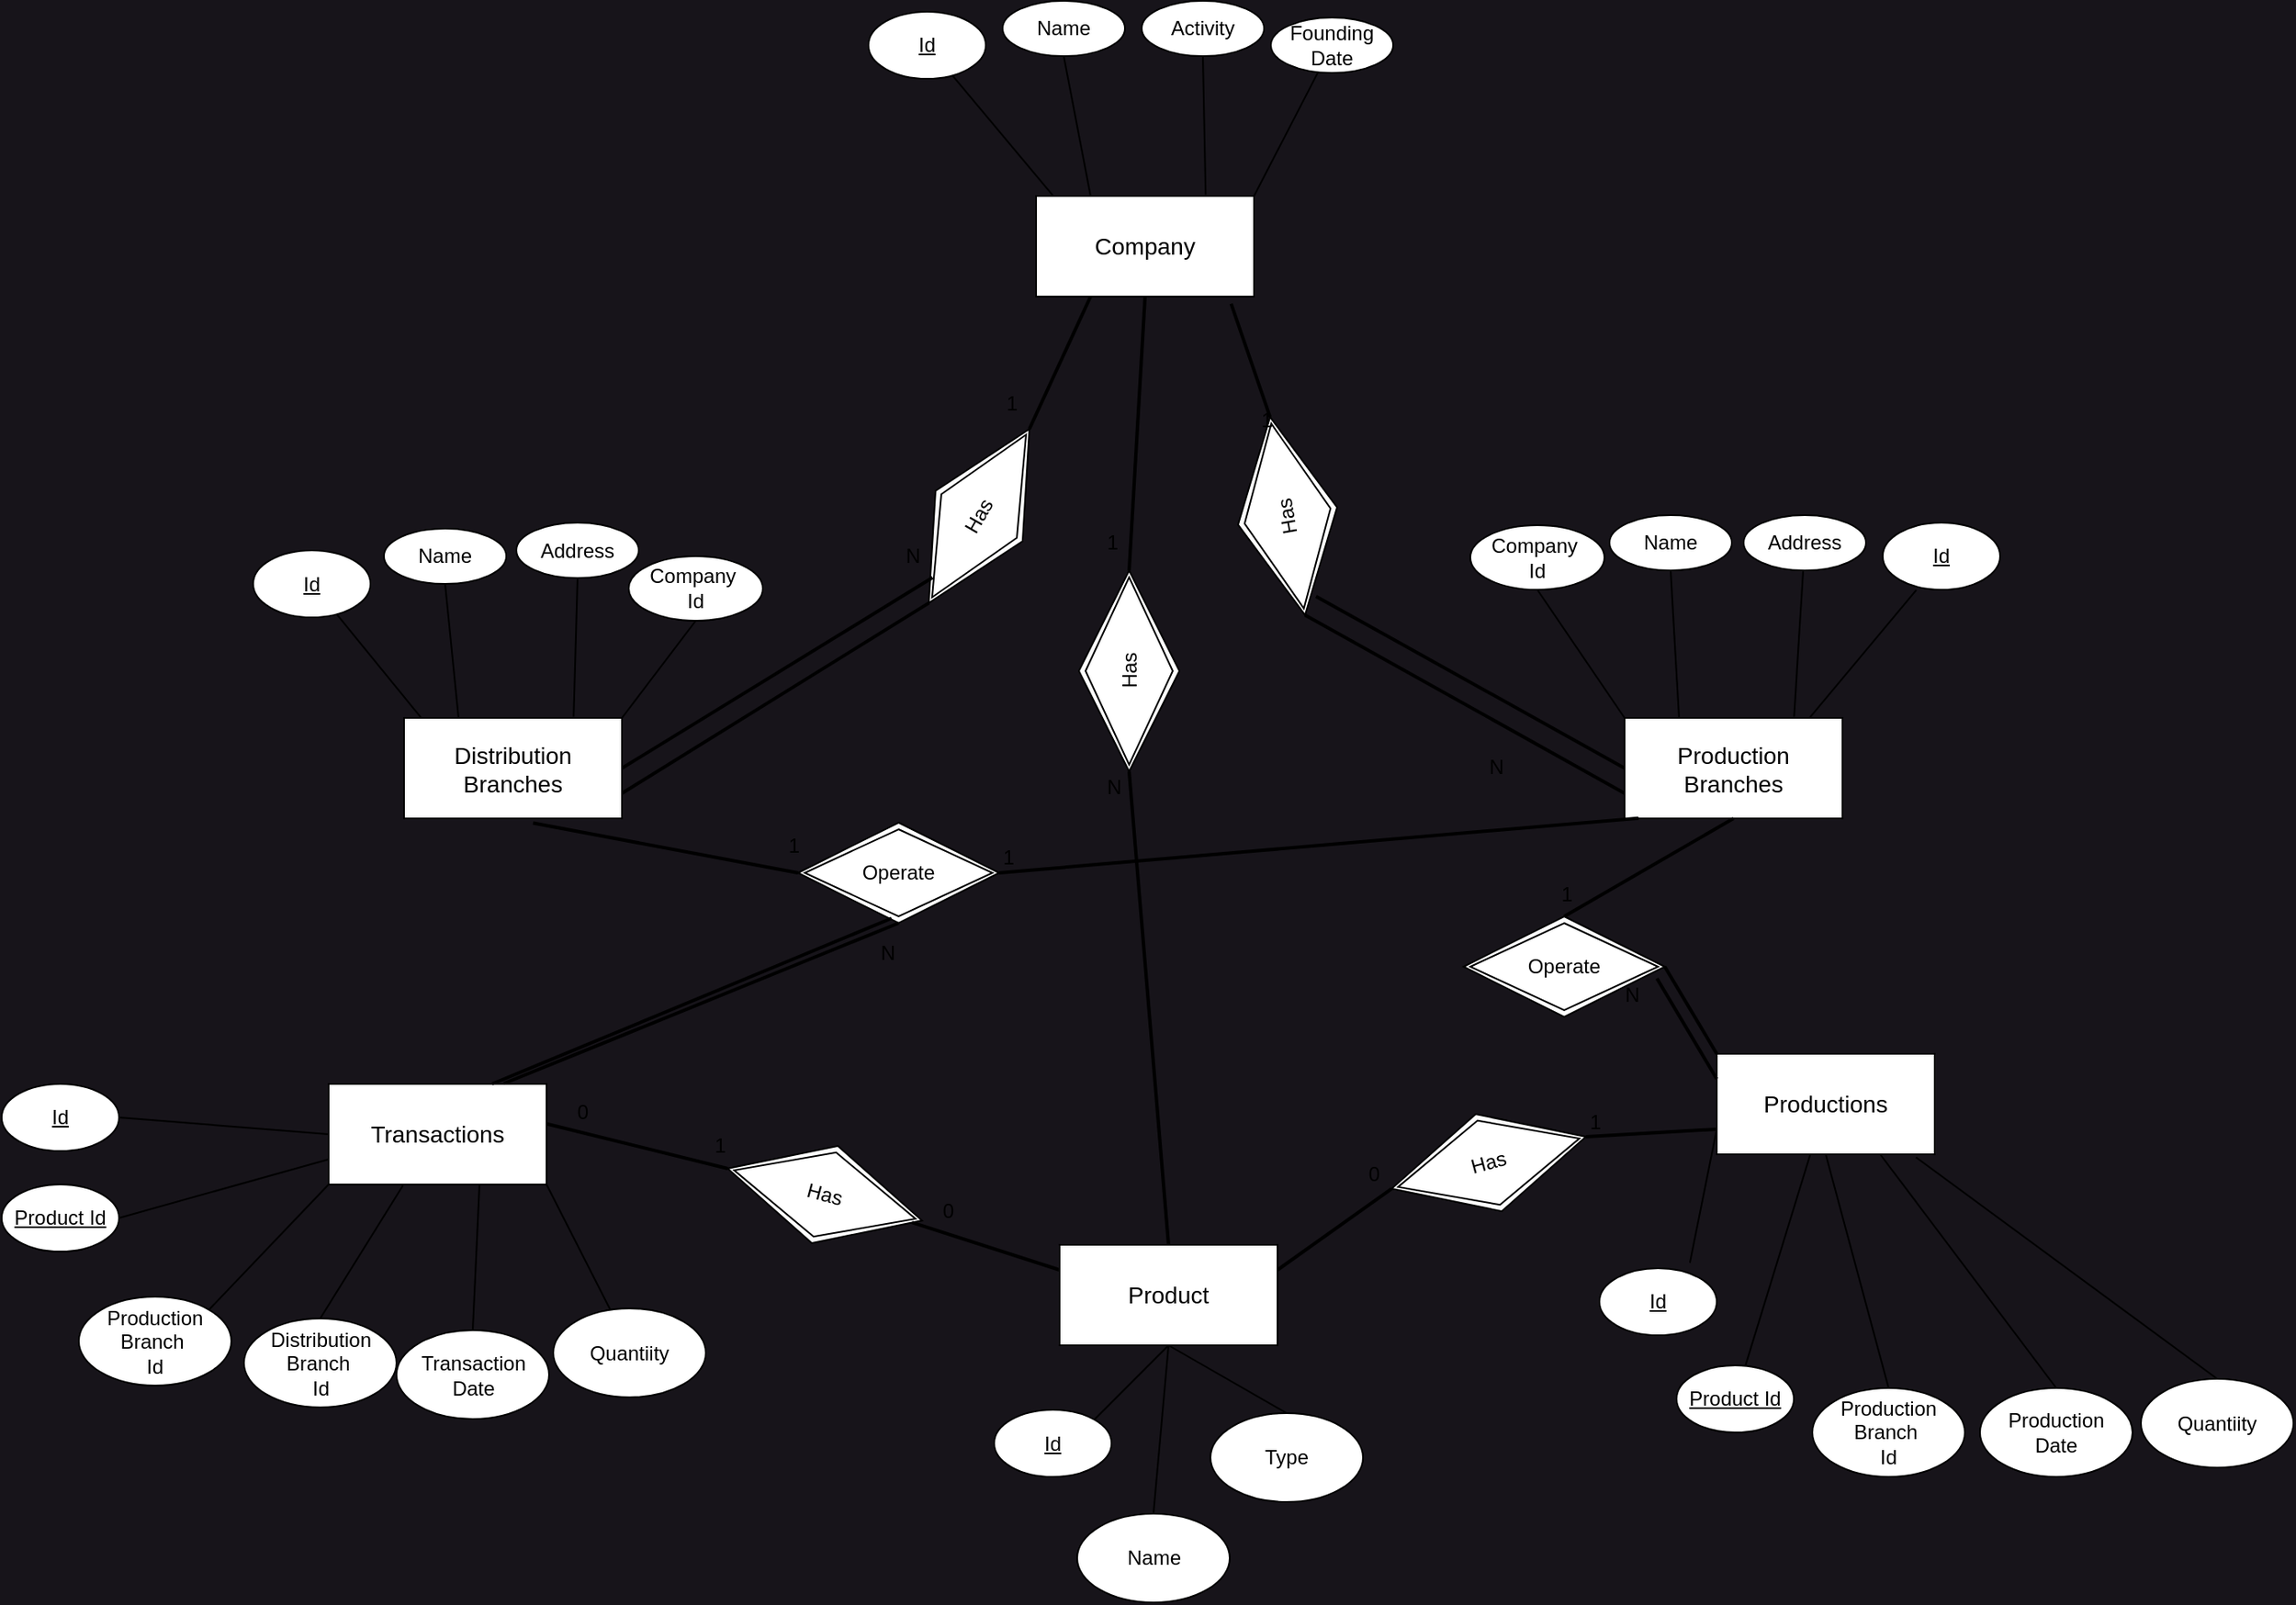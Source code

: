 <mxfile version="22.0.8" type="device">
  <diagram name="Page-1" id="R_n3ntmmA2Xk6lnbGDkk">
    <mxGraphModel dx="2295" dy="1164" grid="0" gridSize="10" guides="1" tooltips="1" connect="1" arrows="1" fold="1" page="0" pageScale="1" pageWidth="850" pageHeight="1100" background="#17141a" math="0" shadow="0">
      <root>
        <mxCell id="0" />
        <mxCell id="1" parent="0" />
        <mxCell id="VHmfQ2xXBK9ZEP8sxJjX-1" value="Company" style="rounded=0;whiteSpace=wrap;html=1;fontSize=14;" parent="1" vertex="1">
          <mxGeometry x="360" y="160" width="130" height="60" as="geometry" />
        </mxCell>
        <mxCell id="VHmfQ2xXBK9ZEP8sxJjX-6" value="" style="endArrow=none;html=1;entryX=0.5;entryY=1;entryDx=0;entryDy=0;exitX=0.25;exitY=0;exitDx=0;exitDy=0;" parent="1" source="VHmfQ2xXBK9ZEP8sxJjX-1" target="VHmfQ2xXBK9ZEP8sxJjX-154" edge="1">
          <mxGeometry width="50" height="50" relative="1" as="geometry">
            <mxPoint x="410" y="130" as="sourcePoint" />
            <mxPoint x="390" y="90" as="targetPoint" />
          </mxGeometry>
        </mxCell>
        <mxCell id="VHmfQ2xXBK9ZEP8sxJjX-7" value="" style="endArrow=none;html=1;entryX=0.5;entryY=1;entryDx=0;entryDy=0;exitX=0.778;exitY=-0.012;exitDx=0;exitDy=0;exitPerimeter=0;" parent="1" source="VHmfQ2xXBK9ZEP8sxJjX-1" target="VHmfQ2xXBK9ZEP8sxJjX-155" edge="1">
          <mxGeometry width="50" height="50" relative="1" as="geometry">
            <mxPoint x="430" y="120" as="sourcePoint" />
            <mxPoint x="460" y="90" as="targetPoint" />
          </mxGeometry>
        </mxCell>
        <mxCell id="VHmfQ2xXBK9ZEP8sxJjX-8" value="" style="endArrow=none;html=1;exitX=1;exitY=0;exitDx=0;exitDy=0;" parent="1" source="VHmfQ2xXBK9ZEP8sxJjX-1" target="VHmfQ2xXBK9ZEP8sxJjX-158" edge="1">
          <mxGeometry width="50" height="50" relative="1" as="geometry">
            <mxPoint x="445" y="140" as="sourcePoint" />
            <mxPoint x="519.98" y="101.62" as="targetPoint" />
          </mxGeometry>
        </mxCell>
        <mxCell id="VHmfQ2xXBK9ZEP8sxJjX-9" value="" style="endArrow=none;html=1;exitX=0.077;exitY=-0.006;exitDx=0;exitDy=0;exitPerimeter=0;" parent="1" source="VHmfQ2xXBK9ZEP8sxJjX-1" target="VHmfQ2xXBK9ZEP8sxJjX-95" edge="1">
          <mxGeometry width="50" height="50" relative="1" as="geometry">
            <mxPoint x="379" y="156" as="sourcePoint" />
            <mxPoint x="310" y="100" as="targetPoint" />
          </mxGeometry>
        </mxCell>
        <mxCell id="VHmfQ2xXBK9ZEP8sxJjX-12" value="Distribution Branches" style="rounded=0;whiteSpace=wrap;html=1;fontSize=14;" parent="1" vertex="1">
          <mxGeometry x="-17" y="471.5" width="130" height="60" as="geometry" />
        </mxCell>
        <mxCell id="VHmfQ2xXBK9ZEP8sxJjX-16" value="" style="endArrow=none;html=1;entryX=0.5;entryY=1;entryDx=0;entryDy=0;exitX=0.25;exitY=0;exitDx=0;exitDy=0;" parent="1" source="VHmfQ2xXBK9ZEP8sxJjX-12" target="VHmfQ2xXBK9ZEP8sxJjX-131" edge="1">
          <mxGeometry width="50" height="50" relative="1" as="geometry">
            <mxPoint x="33" y="451.5" as="sourcePoint" />
            <mxPoint x="13" y="411.5" as="targetPoint" />
          </mxGeometry>
        </mxCell>
        <mxCell id="VHmfQ2xXBK9ZEP8sxJjX-17" value="" style="endArrow=none;html=1;entryX=0.5;entryY=1;entryDx=0;entryDy=0;exitX=0.778;exitY=-0.012;exitDx=0;exitDy=0;exitPerimeter=0;" parent="1" source="VHmfQ2xXBK9ZEP8sxJjX-12" target="VHmfQ2xXBK9ZEP8sxJjX-135" edge="1">
          <mxGeometry width="50" height="50" relative="1" as="geometry">
            <mxPoint x="53" y="441.5" as="sourcePoint" />
            <mxPoint x="83" y="411.5" as="targetPoint" />
          </mxGeometry>
        </mxCell>
        <mxCell id="VHmfQ2xXBK9ZEP8sxJjX-18" value="" style="endArrow=none;html=1;entryX=0.5;entryY=1;entryDx=0;entryDy=0;exitX=1;exitY=0;exitDx=0;exitDy=0;" parent="1" source="VHmfQ2xXBK9ZEP8sxJjX-12" target="VHmfQ2xXBK9ZEP8sxJjX-137" edge="1">
          <mxGeometry width="50" height="50" relative="1" as="geometry">
            <mxPoint x="68" y="461.5" as="sourcePoint" />
            <mxPoint x="142.98" y="423.12" as="targetPoint" />
          </mxGeometry>
        </mxCell>
        <mxCell id="VHmfQ2xXBK9ZEP8sxJjX-19" value="" style="endArrow=none;html=1;exitX=0.077;exitY=-0.006;exitDx=0;exitDy=0;exitPerimeter=0;" parent="1" source="VHmfQ2xXBK9ZEP8sxJjX-12" target="VHmfQ2xXBK9ZEP8sxJjX-94" edge="1">
          <mxGeometry width="50" height="50" relative="1" as="geometry">
            <mxPoint x="2" y="477.5" as="sourcePoint" />
            <mxPoint x="-67" y="421.5" as="targetPoint" />
          </mxGeometry>
        </mxCell>
        <mxCell id="VHmfQ2xXBK9ZEP8sxJjX-22" value="Production Branches" style="rounded=0;whiteSpace=wrap;html=1;fontSize=14;" parent="1" vertex="1">
          <mxGeometry x="711" y="471.5" width="130" height="60" as="geometry" />
        </mxCell>
        <mxCell id="VHmfQ2xXBK9ZEP8sxJjX-26" value="" style="endArrow=none;html=1;entryX=0.5;entryY=1;entryDx=0;entryDy=0;exitX=0.25;exitY=0;exitDx=0;exitDy=0;" parent="1" source="VHmfQ2xXBK9ZEP8sxJjX-22" target="VHmfQ2xXBK9ZEP8sxJjX-139" edge="1">
          <mxGeometry width="50" height="50" relative="1" as="geometry">
            <mxPoint x="761" y="441.5" as="sourcePoint" />
            <mxPoint x="741" y="401.5" as="targetPoint" />
          </mxGeometry>
        </mxCell>
        <mxCell id="VHmfQ2xXBK9ZEP8sxJjX-27" value="" style="endArrow=none;html=1;exitX=0.778;exitY=-0.012;exitDx=0;exitDy=0;exitPerimeter=0;" parent="1" source="VHmfQ2xXBK9ZEP8sxJjX-22" target="VHmfQ2xXBK9ZEP8sxJjX-140" edge="1">
          <mxGeometry width="50" height="50" relative="1" as="geometry">
            <mxPoint x="781" y="431.5" as="sourcePoint" />
            <mxPoint x="811" y="401.5" as="targetPoint" />
          </mxGeometry>
        </mxCell>
        <mxCell id="VHmfQ2xXBK9ZEP8sxJjX-28" value="" style="endArrow=none;html=1;exitX=0;exitY=0;exitDx=0;exitDy=0;entryX=0.5;entryY=1;entryDx=0;entryDy=0;" parent="1" source="VHmfQ2xXBK9ZEP8sxJjX-22" target="VHmfQ2xXBK9ZEP8sxJjX-141" edge="1">
          <mxGeometry width="50" height="50" relative="1" as="geometry">
            <mxPoint x="841" y="301.5" as="sourcePoint" />
            <mxPoint x="651" y="411.5" as="targetPoint" />
          </mxGeometry>
        </mxCell>
        <mxCell id="VHmfQ2xXBK9ZEP8sxJjX-29" value="" style="endArrow=none;html=1;exitX=0.85;exitY=-0.004;exitDx=0;exitDy=0;exitPerimeter=0;entryX=0.286;entryY=1.006;entryDx=0;entryDy=0;entryPerimeter=0;" parent="1" source="VHmfQ2xXBK9ZEP8sxJjX-22" target="VHmfQ2xXBK9ZEP8sxJjX-138" edge="1">
          <mxGeometry width="50" height="50" relative="1" as="geometry">
            <mxPoint x="631" y="441.5" as="sourcePoint" />
            <mxPoint x="896" y="391.5" as="targetPoint" />
          </mxGeometry>
        </mxCell>
        <mxCell id="VHmfQ2xXBK9ZEP8sxJjX-32" value="Productions" style="rounded=0;whiteSpace=wrap;html=1;fontSize=14;" parent="1" vertex="1">
          <mxGeometry x="766" y="672" width="130" height="60" as="geometry" />
        </mxCell>
        <mxCell id="VHmfQ2xXBK9ZEP8sxJjX-36" value="" style="endArrow=none;html=1;entryX=0.5;entryY=0;entryDx=0;entryDy=0;exitX=0.5;exitY=1;exitDx=0;exitDy=0;" parent="1" source="VHmfQ2xXBK9ZEP8sxJjX-32" target="VHmfQ2xXBK9ZEP8sxJjX-149" edge="1">
          <mxGeometry width="50" height="50" relative="1" as="geometry">
            <mxPoint x="776" y="712" as="sourcePoint" />
            <mxPoint x="767" y="837.76" as="targetPoint" />
          </mxGeometry>
        </mxCell>
        <mxCell id="VHmfQ2xXBK9ZEP8sxJjX-37" value="" style="endArrow=none;html=1;exitX=0.75;exitY=1;exitDx=0;exitDy=0;entryX=0.5;entryY=0;entryDx=0;entryDy=0;" parent="1" source="VHmfQ2xXBK9ZEP8sxJjX-32" edge="1" target="VHmfQ2xXBK9ZEP8sxJjX-151">
          <mxGeometry width="50" height="50" relative="1" as="geometry">
            <mxPoint x="826" y="742" as="sourcePoint" />
            <mxPoint x="841" y="860" as="targetPoint" />
          </mxGeometry>
        </mxCell>
        <mxCell id="VHmfQ2xXBK9ZEP8sxJjX-38" value="" style="endArrow=none;html=1;entryX=0.5;entryY=0;entryDx=0;entryDy=0;exitX=0.914;exitY=1.03;exitDx=0;exitDy=0;exitPerimeter=0;" parent="1" source="VHmfQ2xXBK9ZEP8sxJjX-32" target="VHmfQ2xXBK9ZEP8sxJjX-152" edge="1">
          <mxGeometry width="50" height="50" relative="1" as="geometry">
            <mxPoint x="811" y="722" as="sourcePoint" />
            <mxPoint x="916.251" y="822.251" as="targetPoint" />
          </mxGeometry>
        </mxCell>
        <mxCell id="VHmfQ2xXBK9ZEP8sxJjX-39" value="" style="endArrow=none;html=1;entryX=0.771;entryY=-0.081;entryDx=0;entryDy=0;exitX=0;exitY=0.75;exitDx=0;exitDy=0;entryPerimeter=0;" parent="1" source="VHmfQ2xXBK9ZEP8sxJjX-32" target="VHmfQ2xXBK9ZEP8sxJjX-91" edge="1">
          <mxGeometry width="50" height="50" relative="1" as="geometry">
            <mxPoint x="745" y="738" as="sourcePoint" />
            <mxPoint x="641" y="902.0" as="targetPoint" />
          </mxGeometry>
        </mxCell>
        <mxCell id="VHmfQ2xXBK9ZEP8sxJjX-54" value="Transactions" style="rounded=0;whiteSpace=wrap;html=1;fontSize=14;" parent="1" vertex="1">
          <mxGeometry x="-62" y="690" width="130" height="60" as="geometry" />
        </mxCell>
        <mxCell id="VHmfQ2xXBK9ZEP8sxJjX-58" value="" style="endArrow=none;html=1;exitX=0;exitY=1;exitDx=0;exitDy=0;entryX=1;entryY=0;entryDx=0;entryDy=0;" parent="1" source="VHmfQ2xXBK9ZEP8sxJjX-54" target="VHmfQ2xXBK9ZEP8sxJjX-143" edge="1">
          <mxGeometry width="50" height="50" relative="1" as="geometry">
            <mxPoint x="-12" y="660" as="sourcePoint" />
            <mxPoint x="-133.716" y="821.716" as="targetPoint" />
          </mxGeometry>
        </mxCell>
        <mxCell id="VHmfQ2xXBK9ZEP8sxJjX-59" value="" style="endArrow=none;html=1;entryX=0.5;entryY=0;entryDx=0;entryDy=0;" parent="1" target="VHmfQ2xXBK9ZEP8sxJjX-146" edge="1">
          <mxGeometry width="50" height="50" relative="1" as="geometry">
            <mxPoint x="28" y="750" as="sourcePoint" />
            <mxPoint x="28" y="810.0" as="targetPoint" />
          </mxGeometry>
        </mxCell>
        <mxCell id="VHmfQ2xXBK9ZEP8sxJjX-60" value="" style="endArrow=none;html=1;entryX=0.385;entryY=0.052;entryDx=0;entryDy=0;exitX=1;exitY=1;exitDx=0;exitDy=0;entryPerimeter=0;" parent="1" source="VHmfQ2xXBK9ZEP8sxJjX-54" target="VHmfQ2xXBK9ZEP8sxJjX-148" edge="1">
          <mxGeometry width="50" height="50" relative="1" as="geometry">
            <mxPoint x="23" y="670" as="sourcePoint" />
            <mxPoint x="99.98" y="820.77" as="targetPoint" />
          </mxGeometry>
        </mxCell>
        <mxCell id="VHmfQ2xXBK9ZEP8sxJjX-61" value="" style="endArrow=none;html=1;entryX=1;entryY=0.5;entryDx=0;entryDy=0;exitX=0;exitY=0.5;exitDx=0;exitDy=0;" parent="1" source="VHmfQ2xXBK9ZEP8sxJjX-54" target="VHmfQ2xXBK9ZEP8sxJjX-89" edge="1">
          <mxGeometry width="50" height="50" relative="1" as="geometry">
            <mxPoint x="-72" y="720" as="sourcePoint" />
            <mxPoint x="-142" y="740.0" as="targetPoint" />
          </mxGeometry>
        </mxCell>
        <mxCell id="VHmfQ2xXBK9ZEP8sxJjX-65" value="" style="endArrow=none;html=1;entryX=0.5;entryY=0;entryDx=0;entryDy=0;exitX=0.341;exitY=1.01;exitDx=0;exitDy=0;exitPerimeter=0;" parent="1" source="VHmfQ2xXBK9ZEP8sxJjX-54" target="VHmfQ2xXBK9ZEP8sxJjX-145" edge="1">
          <mxGeometry width="50" height="50" relative="1" as="geometry">
            <mxPoint x="-2" y="750" as="sourcePoint" />
            <mxPoint x="-52" y="813.76" as="targetPoint" />
          </mxGeometry>
        </mxCell>
        <mxCell id="VHmfQ2xXBK9ZEP8sxJjX-75" value="" style="endArrow=none;html=1;exitX=0;exitY=0;exitDx=0;exitDy=0;strokeWidth=2;entryX=1;entryY=0.5;entryDx=0;entryDy=0;" parent="1" target="VHmfQ2xXBK9ZEP8sxJjX-86" edge="1" source="VHmfQ2xXBK9ZEP8sxJjX-32">
          <mxGeometry width="50" height="50" relative="1" as="geometry">
            <mxPoint x="680" y="720" as="sourcePoint" />
            <mxPoint x="680" y="650" as="targetPoint" />
          </mxGeometry>
        </mxCell>
        <mxCell id="VHmfQ2xXBK9ZEP8sxJjX-76" value="" style="endArrow=none;html=1;entryX=0.5;entryY=1;entryDx=0;entryDy=0;exitX=0.5;exitY=0;exitDx=0;exitDy=0;strokeWidth=2;" parent="1" source="VHmfQ2xXBK9ZEP8sxJjX-86" target="VHmfQ2xXBK9ZEP8sxJjX-22" edge="1">
          <mxGeometry width="50" height="50" relative="1" as="geometry">
            <mxPoint x="675" y="580.0" as="sourcePoint" />
            <mxPoint x="330" y="629.41" as="targetPoint" />
          </mxGeometry>
        </mxCell>
        <mxCell id="VHmfQ2xXBK9ZEP8sxJjX-86" value="Operate" style="shape=rhombus;double=1;perimeter=rhombusPerimeter;whiteSpace=wrap;html=1;align=center;" parent="1" vertex="1">
          <mxGeometry x="615" y="590" width="120" height="60" as="geometry" />
        </mxCell>
        <mxCell id="VHmfQ2xXBK9ZEP8sxJjX-87" value="Operate" style="shape=rhombus;double=1;perimeter=rhombusPerimeter;whiteSpace=wrap;html=1;align=center;" parent="1" vertex="1">
          <mxGeometry x="218" y="534" width="120" height="60" as="geometry" />
        </mxCell>
        <mxCell id="VHmfQ2xXBK9ZEP8sxJjX-89" value="Id" style="ellipse;whiteSpace=wrap;html=1;align=center;fontStyle=4;" parent="1" vertex="1">
          <mxGeometry x="-257" y="690" width="70" height="40" as="geometry" />
        </mxCell>
        <mxCell id="VHmfQ2xXBK9ZEP8sxJjX-91" value="Id" style="ellipse;whiteSpace=wrap;html=1;align=center;fontStyle=4;" parent="1" vertex="1">
          <mxGeometry x="696" y="800" width="70" height="40" as="geometry" />
        </mxCell>
        <mxCell id="VHmfQ2xXBK9ZEP8sxJjX-94" value="Id" style="ellipse;whiteSpace=wrap;html=1;align=center;fontStyle=4;" parent="1" vertex="1">
          <mxGeometry x="-107" y="371.5" width="70" height="40" as="geometry" />
        </mxCell>
        <mxCell id="VHmfQ2xXBK9ZEP8sxJjX-95" value="Id" style="ellipse;whiteSpace=wrap;html=1;align=center;fontStyle=4;" parent="1" vertex="1">
          <mxGeometry x="260" y="50" width="70" height="40" as="geometry" />
        </mxCell>
        <mxCell id="VHmfQ2xXBK9ZEP8sxJjX-104" value="" style="endArrow=none;html=1;rounded=0;exitX=0.804;exitY=-0.004;exitDx=0;exitDy=0;exitPerimeter=0;entryX=0.5;entryY=1;entryDx=0;entryDy=0;strokeWidth=2;" parent="1" source="VHmfQ2xXBK9ZEP8sxJjX-54" target="VHmfQ2xXBK9ZEP8sxJjX-87" edge="1">
          <mxGeometry relative="1" as="geometry">
            <mxPoint x="340" y="670" as="sourcePoint" />
            <mxPoint x="500" y="670" as="targetPoint" />
          </mxGeometry>
        </mxCell>
        <mxCell id="VHmfQ2xXBK9ZEP8sxJjX-105" value="N" style="resizable=0;html=1;whiteSpace=wrap;align=right;verticalAlign=bottom;" parent="VHmfQ2xXBK9ZEP8sxJjX-104" connectable="0" vertex="1">
          <mxGeometry x="1" relative="1" as="geometry">
            <mxPoint y="26" as="offset" />
          </mxGeometry>
        </mxCell>
        <mxCell id="VHmfQ2xXBK9ZEP8sxJjX-107" value="" style="endArrow=none;html=1;rounded=0;exitX=1;exitY=0.5;exitDx=0;exitDy=0;entryX=0.25;entryY=1;entryDx=0;entryDy=0;strokeWidth=2;" parent="1" source="VHmfQ2xXBK9ZEP8sxJjX-120" target="VHmfQ2xXBK9ZEP8sxJjX-1" edge="1">
          <mxGeometry relative="1" as="geometry">
            <mxPoint x="360.0" y="288.98" as="sourcePoint" />
            <mxPoint x="436.93" y="370.0" as="targetPoint" />
          </mxGeometry>
        </mxCell>
        <mxCell id="VHmfQ2xXBK9ZEP8sxJjX-108" value="1" style="resizable=0;html=1;whiteSpace=wrap;align=right;verticalAlign=bottom;" parent="VHmfQ2xXBK9ZEP8sxJjX-107" connectable="0" vertex="1">
          <mxGeometry x="1" relative="1" as="geometry">
            <mxPoint x="-42" y="72" as="offset" />
          </mxGeometry>
        </mxCell>
        <mxCell id="VHmfQ2xXBK9ZEP8sxJjX-109" value="" style="endArrow=none;html=1;rounded=0;exitX=0.064;exitY=0.997;exitDx=0;exitDy=0;exitPerimeter=0;entryX=1;entryY=0.5;entryDx=0;entryDy=0;strokeWidth=2;" parent="1" source="VHmfQ2xXBK9ZEP8sxJjX-22" target="VHmfQ2xXBK9ZEP8sxJjX-87" edge="1">
          <mxGeometry relative="1" as="geometry">
            <mxPoint x="203" y="549" as="sourcePoint" />
            <mxPoint x="280" y="630" as="targetPoint" />
          </mxGeometry>
        </mxCell>
        <mxCell id="VHmfQ2xXBK9ZEP8sxJjX-110" value="1" style="resizable=0;html=1;whiteSpace=wrap;align=right;verticalAlign=bottom;" parent="VHmfQ2xXBK9ZEP8sxJjX-109" connectable="0" vertex="1">
          <mxGeometry x="1" relative="1" as="geometry">
            <mxPoint x="10" as="offset" />
          </mxGeometry>
        </mxCell>
        <mxCell id="VHmfQ2xXBK9ZEP8sxJjX-115" value="" style="endArrow=none;html=1;rounded=0;exitX=0.75;exitY=0;exitDx=0;exitDy=0;entryX=0.465;entryY=0.952;entryDx=0;entryDy=0;strokeWidth=2;entryPerimeter=0;" parent="1" source="VHmfQ2xXBK9ZEP8sxJjX-54" target="VHmfQ2xXBK9ZEP8sxJjX-87" edge="1">
          <mxGeometry relative="1" as="geometry">
            <mxPoint x="298" y="726" as="sourcePoint" />
            <mxPoint x="340" y="660" as="targetPoint" />
          </mxGeometry>
        </mxCell>
        <mxCell id="VHmfQ2xXBK9ZEP8sxJjX-117" value="" style="endArrow=none;html=1;rounded=0;exitX=0;exitY=0.25;exitDx=0;exitDy=0;entryX=0.961;entryY=0.617;entryDx=0;entryDy=0;strokeWidth=2;entryPerimeter=0;" parent="1" edge="1" target="VHmfQ2xXBK9ZEP8sxJjX-86" source="VHmfQ2xXBK9ZEP8sxJjX-32">
          <mxGeometry relative="1" as="geometry">
            <mxPoint x="674.23" y="718.68" as="sourcePoint" />
            <mxPoint x="675.49" y="644.0" as="targetPoint" />
          </mxGeometry>
        </mxCell>
        <mxCell id="VHmfQ2xXBK9ZEP8sxJjX-118" value="N" style="resizable=0;html=1;whiteSpace=wrap;align=right;verticalAlign=bottom;" parent="VHmfQ2xXBK9ZEP8sxJjX-117" connectable="0" vertex="1">
          <mxGeometry x="1" relative="1" as="geometry">
            <mxPoint x="-9" y="19" as="offset" />
          </mxGeometry>
        </mxCell>
        <mxCell id="VHmfQ2xXBK9ZEP8sxJjX-119" value="1" style="resizable=0;html=1;whiteSpace=wrap;align=right;verticalAlign=bottom;" parent="VHmfQ2xXBK9ZEP8sxJjX-117" connectable="0" vertex="1">
          <mxGeometry x="1" relative="1" as="geometry">
            <mxPoint x="-49" y="-41" as="offset" />
          </mxGeometry>
        </mxCell>
        <mxCell id="VHmfQ2xXBK9ZEP8sxJjX-120" value="Has" style="shape=rhombus;double=1;perimeter=rhombusPerimeter;whiteSpace=wrap;html=1;align=center;rotation=-60;" parent="1" vertex="1">
          <mxGeometry x="266" y="321" width="120" height="60" as="geometry" />
        </mxCell>
        <mxCell id="VHmfQ2xXBK9ZEP8sxJjX-121" value="Has" style="shape=rhombus;double=1;perimeter=rhombusPerimeter;whiteSpace=wrap;html=1;align=center;rotation=-100;" parent="1" vertex="1">
          <mxGeometry x="450" y="321" width="120" height="60" as="geometry" />
        </mxCell>
        <mxCell id="VHmfQ2xXBK9ZEP8sxJjX-122" value="" style="endArrow=none;html=1;rounded=0;exitX=1;exitY=0.5;exitDx=0;exitDy=0;strokeWidth=2;entryX=0.895;entryY=1.072;entryDx=0;entryDy=0;entryPerimeter=0;" parent="1" source="VHmfQ2xXBK9ZEP8sxJjX-121" target="VHmfQ2xXBK9ZEP8sxJjX-1" edge="1">
          <mxGeometry relative="1" as="geometry">
            <mxPoint x="375" y="310" as="sourcePoint" />
            <mxPoint x="403" y="230" as="targetPoint" />
          </mxGeometry>
        </mxCell>
        <mxCell id="VHmfQ2xXBK9ZEP8sxJjX-123" value="1" style="resizable=0;html=1;whiteSpace=wrap;align=right;verticalAlign=bottom;" parent="VHmfQ2xXBK9ZEP8sxJjX-122" connectable="0" vertex="1">
          <mxGeometry x="1" relative="1" as="geometry">
            <mxPoint x="26" y="78" as="offset" />
          </mxGeometry>
        </mxCell>
        <mxCell id="VHmfQ2xXBK9ZEP8sxJjX-124" value="" style="endArrow=none;html=1;rounded=0;exitX=1;exitY=0.75;exitDx=0;exitDy=0;entryX=0;entryY=0.5;entryDx=0;entryDy=0;strokeWidth=2;" parent="1" source="VHmfQ2xXBK9ZEP8sxJjX-12" target="VHmfQ2xXBK9ZEP8sxJjX-120" edge="1">
          <mxGeometry relative="1" as="geometry">
            <mxPoint x="375" y="310" as="sourcePoint" />
            <mxPoint x="403" y="230" as="targetPoint" />
          </mxGeometry>
        </mxCell>
        <mxCell id="VHmfQ2xXBK9ZEP8sxJjX-126" value="" style="endArrow=none;html=1;rounded=0;exitX=0;exitY=0.75;exitDx=0;exitDy=0;strokeWidth=2;entryX=0;entryY=0.5;entryDx=0;entryDy=0;" parent="1" source="VHmfQ2xXBK9ZEP8sxJjX-22" target="VHmfQ2xXBK9ZEP8sxJjX-121" edge="1">
          <mxGeometry relative="1" as="geometry">
            <mxPoint x="340" y="525" as="sourcePoint" />
            <mxPoint x="450" y="430" as="targetPoint" />
          </mxGeometry>
        </mxCell>
        <mxCell id="VHmfQ2xXBK9ZEP8sxJjX-127" value="N" style="resizable=0;html=1;whiteSpace=wrap;align=right;verticalAlign=bottom;" parent="VHmfQ2xXBK9ZEP8sxJjX-126" connectable="0" vertex="1">
          <mxGeometry x="1" relative="1" as="geometry">
            <mxPoint x="120" y="100" as="offset" />
          </mxGeometry>
        </mxCell>
        <mxCell id="VHmfQ2xXBK9ZEP8sxJjX-128" value="" style="endArrow=none;html=1;rounded=0;exitX=1;exitY=0.5;exitDx=0;exitDy=0;strokeWidth=2;entryX=0.119;entryY=0.406;entryDx=0;entryDy=0;entryPerimeter=0;" parent="1" edge="1" target="VHmfQ2xXBK9ZEP8sxJjX-120" source="VHmfQ2xXBK9ZEP8sxJjX-12">
          <mxGeometry relative="1" as="geometry">
            <mxPoint x="240" y="505" as="sourcePoint" />
            <mxPoint x="360" y="410" as="targetPoint" />
          </mxGeometry>
        </mxCell>
        <mxCell id="VHmfQ2xXBK9ZEP8sxJjX-129" value="N" style="resizable=0;html=1;whiteSpace=wrap;align=right;verticalAlign=bottom;" parent="VHmfQ2xXBK9ZEP8sxJjX-128" connectable="0" vertex="1">
          <mxGeometry x="1" relative="1" as="geometry">
            <mxPoint x="-6" y="-4" as="offset" />
          </mxGeometry>
        </mxCell>
        <mxCell id="VHmfQ2xXBK9ZEP8sxJjX-130" value="" style="endArrow=none;html=1;rounded=0;exitX=0;exitY=0.5;exitDx=0;exitDy=0;strokeWidth=2;entryX=0.082;entryY=0.64;entryDx=0;entryDy=0;entryPerimeter=0;" parent="1" source="VHmfQ2xXBK9ZEP8sxJjX-22" target="VHmfQ2xXBK9ZEP8sxJjX-121" edge="1">
          <mxGeometry relative="1" as="geometry">
            <mxPoint x="250" y="535" as="sourcePoint" />
            <mxPoint x="460" y="410" as="targetPoint" />
          </mxGeometry>
        </mxCell>
        <mxCell id="VHmfQ2xXBK9ZEP8sxJjX-131" value="Name" style="ellipse;whiteSpace=wrap;html=1;align=center;" parent="1" vertex="1">
          <mxGeometry x="-29" y="358.5" width="73" height="33" as="geometry" />
        </mxCell>
        <mxCell id="VHmfQ2xXBK9ZEP8sxJjX-133" value="" style="endArrow=none;html=1;rounded=0;exitX=0.592;exitY=1.046;exitDx=0;exitDy=0;exitPerimeter=0;entryX=0;entryY=0.5;entryDx=0;entryDy=0;strokeWidth=2;" parent="1" source="VHmfQ2xXBK9ZEP8sxJjX-12" target="VHmfQ2xXBK9ZEP8sxJjX-87" edge="1">
          <mxGeometry relative="1" as="geometry">
            <mxPoint x="628" y="550" as="sourcePoint" />
            <mxPoint x="400" y="630" as="targetPoint" />
          </mxGeometry>
        </mxCell>
        <mxCell id="VHmfQ2xXBK9ZEP8sxJjX-134" value="1" style="resizable=0;html=1;whiteSpace=wrap;align=right;verticalAlign=bottom;" parent="VHmfQ2xXBK9ZEP8sxJjX-133" connectable="0" vertex="1">
          <mxGeometry x="1" relative="1" as="geometry">
            <mxPoint x="2" y="-8" as="offset" />
          </mxGeometry>
        </mxCell>
        <mxCell id="MFu_wgSmOD_PK2hefFo5-55" value="1" style="resizable=0;html=1;whiteSpace=wrap;align=right;verticalAlign=bottom;" connectable="0" vertex="1" parent="VHmfQ2xXBK9ZEP8sxJjX-133">
          <mxGeometry x="1" relative="1" as="geometry">
            <mxPoint x="-42" y="171" as="offset" />
          </mxGeometry>
        </mxCell>
        <mxCell id="VHmfQ2xXBK9ZEP8sxJjX-135" value="Address" style="ellipse;whiteSpace=wrap;html=1;align=center;" parent="1" vertex="1">
          <mxGeometry x="50" y="355" width="73" height="33" as="geometry" />
        </mxCell>
        <mxCell id="VHmfQ2xXBK9ZEP8sxJjX-137" value="Company&amp;nbsp;&lt;br&gt;Id" style="ellipse;whiteSpace=wrap;html=1;align=center;" parent="1" vertex="1">
          <mxGeometry x="117" y="375" width="80" height="38.5" as="geometry" />
        </mxCell>
        <mxCell id="VHmfQ2xXBK9ZEP8sxJjX-138" value="Id" style="ellipse;whiteSpace=wrap;html=1;align=center;fontStyle=4;" parent="1" vertex="1">
          <mxGeometry x="865" y="355" width="70" height="40" as="geometry" />
        </mxCell>
        <mxCell id="VHmfQ2xXBK9ZEP8sxJjX-139" value="Name" style="ellipse;whiteSpace=wrap;html=1;align=center;" parent="1" vertex="1">
          <mxGeometry x="702" y="350.5" width="73" height="33" as="geometry" />
        </mxCell>
        <mxCell id="VHmfQ2xXBK9ZEP8sxJjX-140" value="Address" style="ellipse;whiteSpace=wrap;html=1;align=center;" parent="1" vertex="1">
          <mxGeometry x="782" y="350.5" width="73" height="33" as="geometry" />
        </mxCell>
        <mxCell id="VHmfQ2xXBK9ZEP8sxJjX-141" value="Company&amp;nbsp;&lt;br&gt;Id" style="ellipse;whiteSpace=wrap;html=1;align=center;" parent="1" vertex="1">
          <mxGeometry x="619" y="356.5" width="80" height="38.5" as="geometry" />
        </mxCell>
        <mxCell id="VHmfQ2xXBK9ZEP8sxJjX-143" value="Production&lt;br data-darkreader-inline-border=&quot;&quot; style=&quot;border-color: var(--darkreader-border--border-color); --darkreader-inline-border: var(--darkreader-border--darkreader-border--border-color);&quot;&gt;Branch&amp;nbsp;&lt;br data-darkreader-inline-border=&quot;&quot; style=&quot;border-color: var(--darkreader-border--border-color); --darkreader-inline-border: var(--darkreader-border--darkreader-border--border-color);&quot;&gt;Id" style="ellipse;whiteSpace=wrap;html=1;align=center;" parent="1" vertex="1">
          <mxGeometry x="-211" y="817" width="91" height="53" as="geometry" />
        </mxCell>
        <mxCell id="VHmfQ2xXBK9ZEP8sxJjX-145" value="Distribution&lt;br data-darkreader-inline-border=&quot;&quot; style=&quot;border-color: var(--darkreader-border--border-color); --darkreader-inline-border: var(--darkreader-border--darkreader-border--border-color);&quot;&gt;Branch&amp;nbsp;&lt;br data-darkreader-inline-border=&quot;&quot; style=&quot;border-color: var(--darkreader-border--border-color); --darkreader-inline-border: var(--darkreader-border--darkreader-border--border-color);&quot;&gt;Id" style="ellipse;whiteSpace=wrap;html=1;align=center;" parent="1" vertex="1">
          <mxGeometry x="-112.5" y="830" width="91" height="53" as="geometry" />
        </mxCell>
        <mxCell id="VHmfQ2xXBK9ZEP8sxJjX-146" value="Transaction&lt;br data-darkreader-inline-border=&quot;&quot; style=&quot;border-color: var(--darkreader-border--border-color); --darkreader-inline-border: var(--darkreader-border--darkreader-border--border-color);&quot;&gt;Date" style="ellipse;whiteSpace=wrap;html=1;align=center;" parent="1" vertex="1">
          <mxGeometry x="-21.5" y="837" width="91" height="53" as="geometry" />
        </mxCell>
        <mxCell id="VHmfQ2xXBK9ZEP8sxJjX-148" value="Quantiity" style="ellipse;whiteSpace=wrap;html=1;align=center;" parent="1" vertex="1">
          <mxGeometry x="72" y="824" width="91" height="53" as="geometry" />
        </mxCell>
        <mxCell id="VHmfQ2xXBK9ZEP8sxJjX-149" value="Production&lt;br data-darkreader-inline-border=&quot;&quot; style=&quot;border-color: var(--darkreader-border--border-color); --darkreader-inline-border: var(--darkreader-border--darkreader-border--border-color);&quot;&gt;Branch&amp;nbsp;&lt;br data-darkreader-inline-border=&quot;&quot; style=&quot;border-color: var(--darkreader-border--border-color); --darkreader-inline-border: var(--darkreader-border--darkreader-border--border-color);&quot;&gt;Id" style="ellipse;whiteSpace=wrap;html=1;align=center;" parent="1" vertex="1">
          <mxGeometry x="823" y="871.5" width="91" height="53" as="geometry" />
        </mxCell>
        <mxCell id="VHmfQ2xXBK9ZEP8sxJjX-151" value="Production&lt;br data-darkreader-inline-border=&quot;&quot; style=&quot;border-color: var(--darkreader-border--border-color); --darkreader-inline-border: var(--darkreader-border--darkreader-border--border-color);&quot;&gt;Date" style="ellipse;whiteSpace=wrap;html=1;align=center;" parent="1" vertex="1">
          <mxGeometry x="923" y="871.5" width="91" height="53" as="geometry" />
        </mxCell>
        <mxCell id="VHmfQ2xXBK9ZEP8sxJjX-152" value="Quantiity" style="ellipse;whiteSpace=wrap;html=1;align=center;" parent="1" vertex="1">
          <mxGeometry x="1019" y="866" width="91" height="53" as="geometry" />
        </mxCell>
        <mxCell id="VHmfQ2xXBK9ZEP8sxJjX-154" value="Name" style="ellipse;whiteSpace=wrap;html=1;align=center;" parent="1" vertex="1">
          <mxGeometry x="340" y="43.5" width="73" height="33" as="geometry" />
        </mxCell>
        <mxCell id="VHmfQ2xXBK9ZEP8sxJjX-155" value="Activity" style="ellipse;whiteSpace=wrap;html=1;align=center;" parent="1" vertex="1">
          <mxGeometry x="423" y="43.5" width="73" height="33" as="geometry" />
        </mxCell>
        <mxCell id="VHmfQ2xXBK9ZEP8sxJjX-158" value="Founding&lt;br data-darkreader-inline-border=&quot;&quot; style=&quot;border-color: var(--darkreader-border--border-color); --darkreader-inline-border: var(--darkreader-border--darkreader-border--border-color);&quot;&gt;Date" style="ellipse;whiteSpace=wrap;html=1;align=center;" parent="1" vertex="1">
          <mxGeometry x="500" y="53.5" width="73" height="33" as="geometry" />
        </mxCell>
        <mxCell id="MFu_wgSmOD_PK2hefFo5-1" value="Product" style="rounded=0;whiteSpace=wrap;html=1;fontSize=14;" vertex="1" parent="1">
          <mxGeometry x="374" y="786" width="130" height="60" as="geometry" />
        </mxCell>
        <mxCell id="MFu_wgSmOD_PK2hefFo5-3" value="" style="endArrow=none;html=1;entryX=0.5;entryY=0;entryDx=0;entryDy=0;exitX=0.5;exitY=1;exitDx=0;exitDy=0;" edge="1" target="MFu_wgSmOD_PK2hefFo5-10" parent="1" source="MFu_wgSmOD_PK2hefFo5-1">
          <mxGeometry width="50" height="50" relative="1" as="geometry">
            <mxPoint x="464" y="846" as="sourcePoint" />
            <mxPoint x="464" y="906.0" as="targetPoint" />
          </mxGeometry>
        </mxCell>
        <mxCell id="MFu_wgSmOD_PK2hefFo5-5" value="" style="endArrow=none;html=1;entryX=1;entryY=0;entryDx=0;entryDy=0;exitX=0.5;exitY=1;exitDx=0;exitDy=0;" edge="1" source="MFu_wgSmOD_PK2hefFo5-1" target="MFu_wgSmOD_PK2hefFo5-7" parent="1">
          <mxGeometry width="50" height="50" relative="1" as="geometry">
            <mxPoint x="364" y="816" as="sourcePoint" />
            <mxPoint x="294" y="836.0" as="targetPoint" />
          </mxGeometry>
        </mxCell>
        <mxCell id="MFu_wgSmOD_PK2hefFo5-6" value="" style="endArrow=none;html=1;entryX=0.5;entryY=0;entryDx=0;entryDy=0;exitX=0.5;exitY=1;exitDx=0;exitDy=0;" edge="1" source="MFu_wgSmOD_PK2hefFo5-1" target="MFu_wgSmOD_PK2hefFo5-9" parent="1">
          <mxGeometry width="50" height="50" relative="1" as="geometry">
            <mxPoint x="434" y="846" as="sourcePoint" />
            <mxPoint x="384" y="909.76" as="targetPoint" />
          </mxGeometry>
        </mxCell>
        <mxCell id="MFu_wgSmOD_PK2hefFo5-7" value="Id" style="ellipse;whiteSpace=wrap;html=1;align=center;fontStyle=4;" vertex="1" parent="1">
          <mxGeometry x="335" y="884.5" width="70" height="40" as="geometry" />
        </mxCell>
        <mxCell id="MFu_wgSmOD_PK2hefFo5-9" value="Name" style="ellipse;whiteSpace=wrap;html=1;align=center;" vertex="1" parent="1">
          <mxGeometry x="384.5" y="946.5" width="91" height="53" as="geometry" />
        </mxCell>
        <mxCell id="MFu_wgSmOD_PK2hefFo5-10" value="Type" style="ellipse;whiteSpace=wrap;html=1;align=center;" vertex="1" parent="1">
          <mxGeometry x="464" y="886.5" width="91" height="53" as="geometry" />
        </mxCell>
        <mxCell id="MFu_wgSmOD_PK2hefFo5-12" value="Has" style="shape=rhombus;double=1;perimeter=rhombusPerimeter;whiteSpace=wrap;html=1;align=center;rotation=-90;" vertex="1" parent="1">
          <mxGeometry x="355.5" y="413.5" width="120" height="60" as="geometry" />
        </mxCell>
        <mxCell id="MFu_wgSmOD_PK2hefFo5-16" value="" style="endArrow=none;html=1;rounded=0;exitX=1;exitY=0.5;exitDx=0;exitDy=0;entryX=0.5;entryY=1;entryDx=0;entryDy=0;strokeWidth=2;" edge="1" parent="1" source="MFu_wgSmOD_PK2hefFo5-12" target="VHmfQ2xXBK9ZEP8sxJjX-1">
          <mxGeometry relative="1" as="geometry">
            <mxPoint x="366" y="309" as="sourcePoint" />
            <mxPoint x="403" y="230" as="targetPoint" />
          </mxGeometry>
        </mxCell>
        <mxCell id="MFu_wgSmOD_PK2hefFo5-17" value="1" style="resizable=0;html=1;whiteSpace=wrap;align=right;verticalAlign=bottom;" connectable="0" vertex="1" parent="MFu_wgSmOD_PK2hefFo5-16">
          <mxGeometry x="1" relative="1" as="geometry">
            <mxPoint x="-15" y="156" as="offset" />
          </mxGeometry>
        </mxCell>
        <mxCell id="MFu_wgSmOD_PK2hefFo5-18" value="" style="endArrow=none;html=1;rounded=0;exitX=0.5;exitY=0;exitDx=0;exitDy=0;strokeWidth=2;entryX=0;entryY=0.5;entryDx=0;entryDy=0;" edge="1" parent="1" source="MFu_wgSmOD_PK2hefFo5-1" target="MFu_wgSmOD_PK2hefFo5-12">
          <mxGeometry relative="1" as="geometry">
            <mxPoint x="611" y="608" as="sourcePoint" />
            <mxPoint x="420" y="501" as="targetPoint" />
          </mxGeometry>
        </mxCell>
        <mxCell id="MFu_wgSmOD_PK2hefFo5-19" value="N" style="resizable=0;html=1;whiteSpace=wrap;align=right;verticalAlign=bottom;" connectable="0" vertex="1" parent="MFu_wgSmOD_PK2hefFo5-18">
          <mxGeometry x="1" relative="1" as="geometry">
            <mxPoint x="-3" y="18" as="offset" />
          </mxGeometry>
        </mxCell>
        <mxCell id="MFu_wgSmOD_PK2hefFo5-23" value="Product Id" style="ellipse;whiteSpace=wrap;html=1;align=center;fontStyle=4;" vertex="1" parent="1">
          <mxGeometry x="-257" y="750" width="70" height="40" as="geometry" />
        </mxCell>
        <mxCell id="MFu_wgSmOD_PK2hefFo5-24" value="" style="endArrow=none;html=1;entryX=1;entryY=0.5;entryDx=0;entryDy=0;exitX=0;exitY=0.75;exitDx=0;exitDy=0;" edge="1" parent="1" source="VHmfQ2xXBK9ZEP8sxJjX-54" target="MFu_wgSmOD_PK2hefFo5-23">
          <mxGeometry width="50" height="50" relative="1" as="geometry">
            <mxPoint x="-52" y="730" as="sourcePoint" />
            <mxPoint x="-177" y="720" as="targetPoint" />
          </mxGeometry>
        </mxCell>
        <mxCell id="MFu_wgSmOD_PK2hefFo5-25" value="Product Id" style="ellipse;whiteSpace=wrap;html=1;align=center;fontStyle=4;" vertex="1" parent="1">
          <mxGeometry x="742" y="858" width="70" height="40" as="geometry" />
        </mxCell>
        <mxCell id="MFu_wgSmOD_PK2hefFo5-26" value="" style="endArrow=none;html=1;" edge="1" parent="1" source="VHmfQ2xXBK9ZEP8sxJjX-32" target="MFu_wgSmOD_PK2hefFo5-25">
          <mxGeometry width="50" height="50" relative="1" as="geometry">
            <mxPoint x="776" y="727" as="sourcePoint" />
            <mxPoint x="637" y="781" as="targetPoint" />
          </mxGeometry>
        </mxCell>
        <mxCell id="MFu_wgSmOD_PK2hefFo5-27" value="Has" style="shape=rhombus;double=1;perimeter=rhombusPerimeter;whiteSpace=wrap;html=1;align=center;rotation=15;" vertex="1" parent="1">
          <mxGeometry x="174" y="726" width="120" height="60" as="geometry" />
        </mxCell>
        <mxCell id="MFu_wgSmOD_PK2hefFo5-44" value="Has" style="shape=rhombus;double=1;perimeter=rhombusPerimeter;whiteSpace=wrap;html=1;align=center;rotation=-15;" vertex="1" parent="1">
          <mxGeometry x="570" y="707" width="120" height="60" as="geometry" />
        </mxCell>
        <mxCell id="MFu_wgSmOD_PK2hefFo5-45" value="" style="endArrow=none;html=1;rounded=0;exitX=0;exitY=0.75;exitDx=0;exitDy=0;entryX=1;entryY=0.5;entryDx=0;entryDy=0;strokeWidth=2;" edge="1" parent="1" source="VHmfQ2xXBK9ZEP8sxJjX-32" target="MFu_wgSmOD_PK2hefFo5-44">
          <mxGeometry relative="1" as="geometry">
            <mxPoint x="752" y="730" as="sourcePoint" />
            <mxPoint x="371" y="763" as="targetPoint" />
          </mxGeometry>
        </mxCell>
        <mxCell id="MFu_wgSmOD_PK2hefFo5-46" value="1" style="resizable=0;html=1;whiteSpace=wrap;align=right;verticalAlign=bottom;" connectable="0" vertex="1" parent="MFu_wgSmOD_PK2hefFo5-45">
          <mxGeometry x="1" relative="1" as="geometry">
            <mxPoint x="10" as="offset" />
          </mxGeometry>
        </mxCell>
        <mxCell id="MFu_wgSmOD_PK2hefFo5-47" value="" style="endArrow=none;html=1;rounded=0;exitX=0;exitY=0.5;exitDx=0;exitDy=0;entryX=1;entryY=0.25;entryDx=0;entryDy=0;strokeWidth=2;" edge="1" parent="1" source="MFu_wgSmOD_PK2hefFo5-44" target="MFu_wgSmOD_PK2hefFo5-1">
          <mxGeometry relative="1" as="geometry">
            <mxPoint x="776" y="727" as="sourcePoint" />
            <mxPoint x="698" y="731" as="targetPoint" />
          </mxGeometry>
        </mxCell>
        <mxCell id="MFu_wgSmOD_PK2hefFo5-48" value="0" style="resizable=0;html=1;whiteSpace=wrap;align=right;verticalAlign=bottom;" connectable="0" vertex="1" parent="MFu_wgSmOD_PK2hefFo5-47">
          <mxGeometry x="1" relative="1" as="geometry">
            <mxPoint x="62" y="-48" as="offset" />
          </mxGeometry>
        </mxCell>
        <mxCell id="MFu_wgSmOD_PK2hefFo5-50" value="" style="endArrow=none;html=1;rounded=0;exitX=0;exitY=0.25;exitDx=0;exitDy=0;strokeWidth=2;" edge="1" parent="1" source="MFu_wgSmOD_PK2hefFo5-1" target="MFu_wgSmOD_PK2hefFo5-27">
          <mxGeometry relative="1" as="geometry">
            <mxPoint x="582" y="763" as="sourcePoint" />
            <mxPoint x="514" y="811" as="targetPoint" />
          </mxGeometry>
        </mxCell>
        <mxCell id="MFu_wgSmOD_PK2hefFo5-51" value="0" style="resizable=0;html=1;whiteSpace=wrap;align=right;verticalAlign=bottom;" connectable="0" vertex="1" parent="MFu_wgSmOD_PK2hefFo5-50">
          <mxGeometry x="1" relative="1" as="geometry">
            <mxPoint x="27" y="2" as="offset" />
          </mxGeometry>
        </mxCell>
        <mxCell id="MFu_wgSmOD_PK2hefFo5-53" value="" style="endArrow=none;html=1;rounded=0;exitX=0;exitY=0.5;exitDx=0;exitDy=0;strokeWidth=2;entryX=0.999;entryY=0.396;entryDx=0;entryDy=0;entryPerimeter=0;" edge="1" parent="1" source="MFu_wgSmOD_PK2hefFo5-27" target="VHmfQ2xXBK9ZEP8sxJjX-54">
          <mxGeometry relative="1" as="geometry">
            <mxPoint x="384" y="811" as="sourcePoint" />
            <mxPoint x="296" y="783" as="targetPoint" />
          </mxGeometry>
        </mxCell>
        <mxCell id="MFu_wgSmOD_PK2hefFo5-54" value="0" style="resizable=0;html=1;whiteSpace=wrap;align=right;verticalAlign=bottom;" connectable="0" vertex="1" parent="MFu_wgSmOD_PK2hefFo5-53">
          <mxGeometry x="1" relative="1" as="geometry">
            <mxPoint x="27" y="2" as="offset" />
          </mxGeometry>
        </mxCell>
      </root>
    </mxGraphModel>
  </diagram>
</mxfile>
